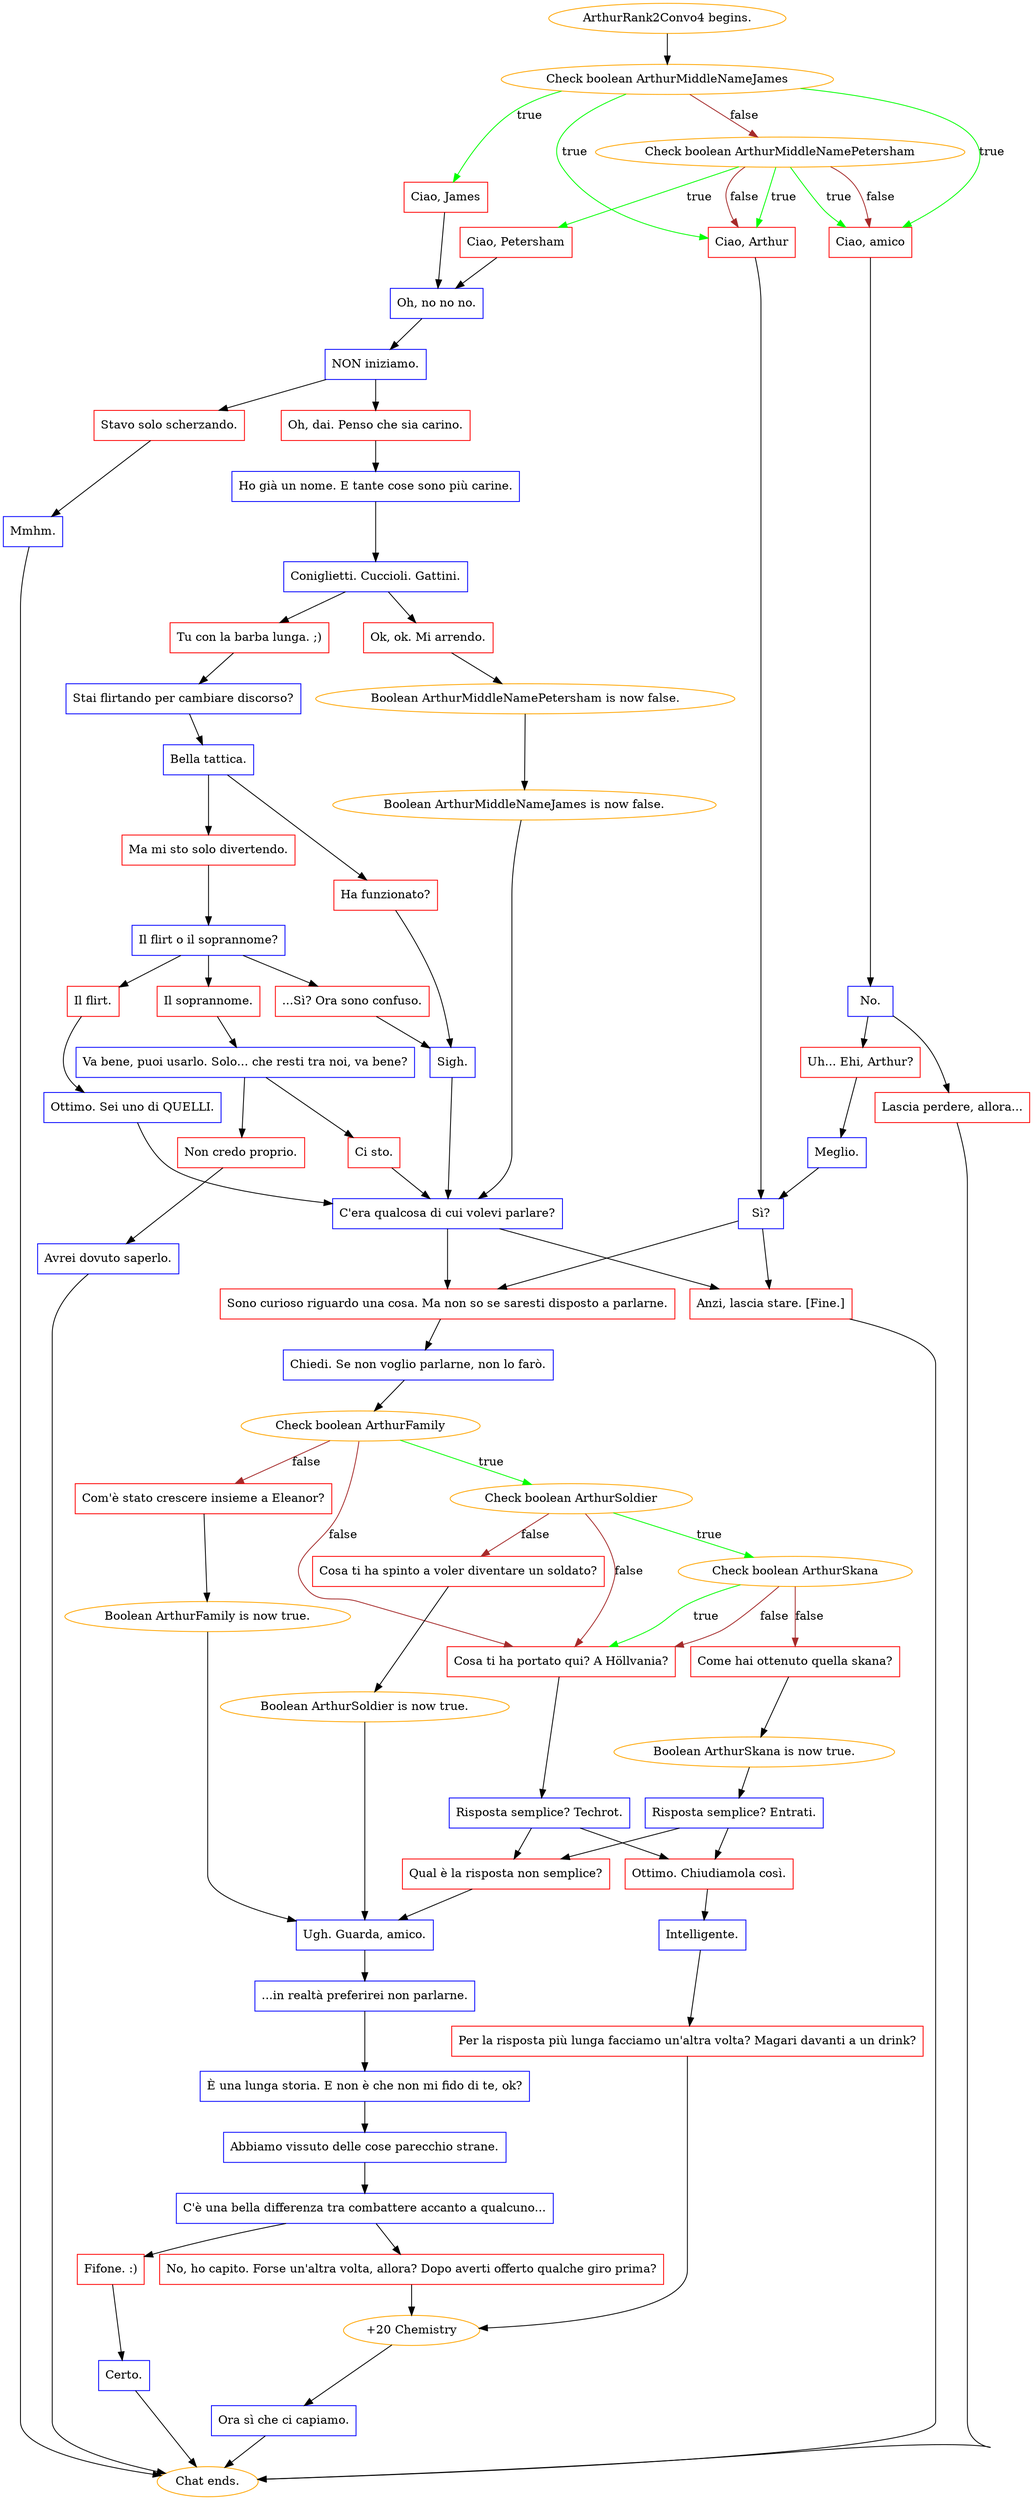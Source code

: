 digraph {
	"ArthurRank2Convo4 begins." [color=orange];
		"ArthurRank2Convo4 begins." -> j2624391343;
	j2624391343 [label="Check boolean ArthurMiddleNameJames",color=orange];
		j2624391343 -> j2298232964 [label=true,color=green];
		j2624391343 -> j2892632184 [label=true,color=green];
		j2624391343 -> j82133663 [label=true,color=green];
		j2624391343 -> j3158952704 [label=false,color=brown];
	j2298232964 [label="Ciao, James",shape=box,color=red];
		j2298232964 -> j1519415146;
	j2892632184 [label="Ciao, Arthur",shape=box,color=red];
		j2892632184 -> j3399966245;
	j82133663 [label="Ciao, amico",shape=box,color=red];
		j82133663 -> j3566451675;
	j3158952704 [label="Check boolean ArthurMiddleNamePetersham",color=orange];
		j3158952704 -> j3283144073 [label=true,color=green];
		j3158952704 -> j2892632184 [label=true,color=green];
		j3158952704 -> j82133663 [label=true,color=green];
		j3158952704 -> j2892632184 [label=false,color=brown];
		j3158952704 -> j82133663 [label=false,color=brown];
	j1519415146 [label="Oh, no no no.",shape=box,color=blue];
		j1519415146 -> j2650682550;
	j3399966245 [label="Sì?",shape=box,color=blue];
		j3399966245 -> j83109903;
		j3399966245 -> j3294692001;
	j3566451675 [label="No.",shape=box,color=blue];
		j3566451675 -> j1042269254;
		j3566451675 -> j3034449092;
	j3283144073 [label="Ciao, Petersham",shape=box,color=red];
		j3283144073 -> j1519415146;
	j2650682550 [label="NON iniziamo.",shape=box,color=blue];
		j2650682550 -> j1697756669;
		j2650682550 -> j1666329939;
	j83109903 [label="Sono curioso riguardo una cosa. Ma non so se saresti disposto a parlarne.",shape=box,color=red];
		j83109903 -> j2120716437;
	j3294692001 [label="Anzi, lascia stare. [Fine.]",shape=box,color=red];
		j3294692001 -> "Chat ends.";
	j1042269254 [label="Lascia perdere, allora...",shape=box,color=red];
		j1042269254 -> "Chat ends.";
	j3034449092 [label="Uh... Ehi, Arthur?",shape=box,color=red];
		j3034449092 -> j2859118611;
	j1697756669 [label="Oh, dai. Penso che sia carino.",shape=box,color=red];
		j1697756669 -> j3518892314;
	j1666329939 [label="Stavo solo scherzando.",shape=box,color=red];
		j1666329939 -> j1671606992;
	j2120716437 [label="Chiedi. Se non voglio parlarne, non lo farò.",shape=box,color=blue];
		j2120716437 -> j4236281560;
	"Chat ends." [color=orange];
	j2859118611 [label="Meglio.",shape=box,color=blue];
		j2859118611 -> j3399966245;
	j3518892314 [label="Ho già un nome. E tante cose sono più carine.",shape=box,color=blue];
		j3518892314 -> j2649265868;
	j1671606992 [label="Mmhm.",shape=box,color=blue];
		j1671606992 -> "Chat ends.";
	j4236281560 [label="Check boolean ArthurFamily",color=orange];
		j4236281560 -> j1869425841 [label=true,color=green];
		j4236281560 -> j2773131243 [label=false,color=brown];
		j4236281560 -> j1060720251 [label=false,color=brown];
	j2649265868 [label="Coniglietti. Cuccioli. Gattini.",shape=box,color=blue];
		j2649265868 -> j3299346565;
		j2649265868 -> j3170174507;
	j1869425841 [label="Check boolean ArthurSoldier",color=orange];
		j1869425841 -> j1478627454 [label=true,color=green];
		j1869425841 -> j2486220651 [label=false,color=brown];
		j1869425841 -> j1060720251 [label=false,color=brown];
	j2773131243 [label="Com'è stato crescere insieme a Eleanor?",shape=box,color=red];
		j2773131243 -> j2083225374;
	j1060720251 [label="Cosa ti ha portato qui? A Höllvania?",shape=box,color=red];
		j1060720251 -> j1966319523;
	j3299346565 [label="Tu con la barba lunga. ;)",shape=box,color=red];
		j3299346565 -> j2826749627;
	j3170174507 [label="Ok, ok. Mi arrendo.",shape=box,color=red];
		j3170174507 -> j3848740889;
	j1478627454 [label="Check boolean ArthurSkana",color=orange];
		j1478627454 -> j1060720251 [label=true,color=green];
		j1478627454 -> j2807586767 [label=false,color=brown];
		j1478627454 -> j1060720251 [label=false,color=brown];
	j2486220651 [label="Cosa ti ha spinto a voler diventare un soldato?",shape=box,color=red];
		j2486220651 -> j3859811370;
	j2083225374 [label="Boolean ArthurFamily is now true.",color=orange];
		j2083225374 -> j2471274335;
	j1966319523 [label="Risposta semplice? Techrot.",shape=box,color=blue];
		j1966319523 -> j2123426064;
		j1966319523 -> j1546011274;
	j2826749627 [label="Stai flirtando per cambiare discorso?",shape=box,color=blue];
		j2826749627 -> j1122415493;
	j3848740889 [label="Boolean ArthurMiddleNamePetersham is now false.",color=orange];
		j3848740889 -> j3605533396;
	j2807586767 [label="Come hai ottenuto quella skana?",shape=box,color=red];
		j2807586767 -> j1183089725;
	j3859811370 [label="Boolean ArthurSoldier is now true.",color=orange];
		j3859811370 -> j2471274335;
	j2471274335 [label="Ugh. Guarda, amico.",shape=box,color=blue];
		j2471274335 -> j435675821;
	j2123426064 [label="Ottimo. Chiudiamola così.",shape=box,color=red];
		j2123426064 -> j1049538076;
	j1546011274 [label="Qual è la risposta non semplice?",shape=box,color=red];
		j1546011274 -> j2471274335;
	j1122415493 [label="Bella tattica.",shape=box,color=blue];
		j1122415493 -> j447164739;
		j1122415493 -> j484033247;
	j3605533396 [label="Boolean ArthurMiddleNameJames is now false.",color=orange];
		j3605533396 -> j3717403548;
	j1183089725 [label="Boolean ArthurSkana is now true.",color=orange];
		j1183089725 -> j2013855480;
	j435675821 [label="...in realtà preferirei non parlarne.",shape=box,color=blue];
		j435675821 -> j1552840573;
	j1049538076 [label="Intelligente.",shape=box,color=blue];
		j1049538076 -> j976107158;
	j447164739 [label="Ha funzionato?",shape=box,color=red];
		j447164739 -> j3015729496;
	j484033247 [label="Ma mi sto solo divertendo.",shape=box,color=red];
		j484033247 -> j4057290473;
	j3717403548 [label="C'era qualcosa di cui volevi parlare?",shape=box,color=blue];
		j3717403548 -> j83109903;
		j3717403548 -> j3294692001;
	j2013855480 [label="Risposta semplice? Entrati.",shape=box,color=blue];
		j2013855480 -> j2123426064;
		j2013855480 -> j1546011274;
	j1552840573 [label="È una lunga storia. E non è che non mi fido di te, ok?",shape=box,color=blue];
		j1552840573 -> j195517250;
	j976107158 [label="Per la risposta più lunga facciamo un'altra volta? Magari davanti a un drink?",shape=box,color=red];
		j976107158 -> j2180899584;
	j3015729496 [label="Sigh.",shape=box,color=blue];
		j3015729496 -> j3717403548;
	j4057290473 [label="Il flirt o il soprannome?",shape=box,color=blue];
		j4057290473 -> j2894093060;
		j4057290473 -> j3906599089;
		j4057290473 -> j1206076999;
	j195517250 [label="Abbiamo vissuto delle cose parecchio strane.",shape=box,color=blue];
		j195517250 -> j578867045;
	j2180899584 [label="+20 Chemistry",color=orange];
		j2180899584 -> j717733142;
	j2894093060 [label="...Sì? Ora sono confuso.",shape=box,color=red];
		j2894093060 -> j3015729496;
	j3906599089 [label="Il flirt.",shape=box,color=red];
		j3906599089 -> j909071002;
	j1206076999 [label="Il soprannome.",shape=box,color=red];
		j1206076999 -> j2124008541;
	j578867045 [label="C'è una bella differenza tra combattere accanto a qualcuno...",shape=box,color=blue];
		j578867045 -> j2533875985;
		j578867045 -> j963670479;
	j717733142 [label="Ora sì che ci capiamo.",shape=box,color=blue];
		j717733142 -> "Chat ends.";
	j909071002 [label="Ottimo. Sei uno di QUELLI.",shape=box,color=blue];
		j909071002 -> j3717403548;
	j2124008541 [label="Va bene, puoi usarlo. Solo... che resti tra noi, va bene?",shape=box,color=blue];
		j2124008541 -> j2148842489;
		j2124008541 -> j2606929471;
	j2533875985 [label="No, ho capito. Forse un'altra volta, allora? Dopo averti offerto qualche giro prima?",shape=box,color=red];
		j2533875985 -> j2180899584;
	j963670479 [label="Fifone. :)",shape=box,color=red];
		j963670479 -> j3954587733;
	j2148842489 [label="Ci sto.",shape=box,color=red];
		j2148842489 -> j3717403548;
	j2606929471 [label="Non credo proprio.",shape=box,color=red];
		j2606929471 -> j896109629;
	j3954587733 [label="Certo.",shape=box,color=blue];
		j3954587733 -> "Chat ends.";
	j896109629 [label="Avrei dovuto saperlo.",shape=box,color=blue];
		j896109629 -> "Chat ends.";
}